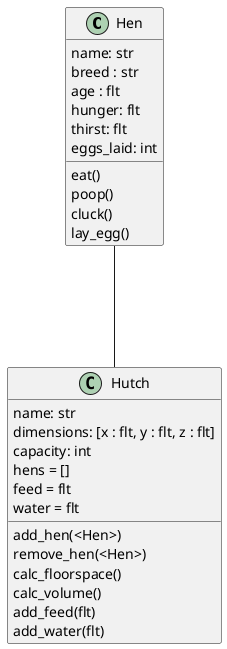 @startuml two_classes
class Hen {
    name: str
    breed : str
    age : flt
    hunger: flt
    thirst: flt
    eggs_laid: int
    eat()
    poop()
    cluck()
    lay_egg()
}

class Hutch {
    name: str
    dimensions: [x : flt, y : flt, z : flt]
    capacity: int
    hens = []
    feed = flt
    water = flt
    add_hen(<Hen>)
    remove_hen(<Hen>)
    calc_floorspace()
    calc_volume()
    add_feed(flt)
    add_water(flt)
}

Hen --- Hutch
@enduml
